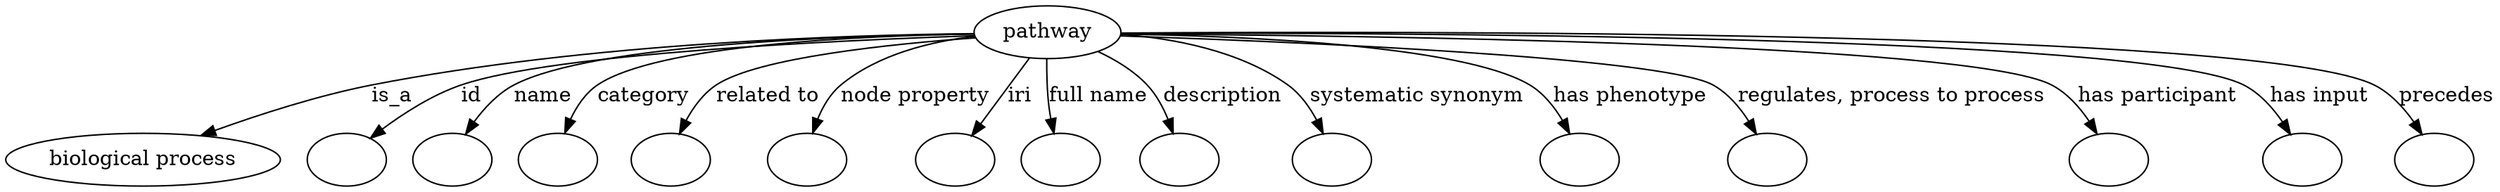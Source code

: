digraph {
	graph [bb="0,0,1408.2,122"];
	node [label="\N"];
	pathway	 [height=0.5,
		label=pathway,
		pos="619.2,104",
		width=1.1129];
	"biological process"	 [height=0.5,
		pos="74.205,18",
		width=2.0612];
	pathway -> "biological process"	 [label=is_a,
		lp="241.48,61",
		pos="e,113.5,33.287 578.97,103.18 507.81,101.08 355.42,93.713 229.65,68 193.19,60.544 153.24,47.585 122.97,36.728"];
	id	 [color=black,
		height=0.5,
		label="",
		pos="193.2,18",
		width=0.75];
	pathway -> id	 [color=black,
		label=id,
		lp="294.65,61",
		pos="e,212.31,30.814 579.23,101.53 503.47,96.535 341.79,84.318 288.32,68 264.35,60.687 239.35,47.285 221,36.196",
		style=solid];
	name	 [color=black,
		height=0.5,
		label="",
		pos="265.2,18",
		width=0.75];
	pathway -> name	 [color=black,
		label=name,
		lp="339.36,61",
		pos="e,278.94,33.89 579.12,101.97 509.36,97.969 368.76,87.69 323.89,68 309.82,61.829 296.58,51.144 286.24,41.232",
		style=solid];
	category	 [color=black,
		height=0.5,
		label="",
		pos="337.2,18",
		width=0.75];
	pathway -> category	 [color=black,
		label=category,
		lp="396.3,61",
		pos="e,344.91,35.674 579.1,102.01 518.19,98.347 405.86,88.921 372.01,68 362.93,62.387 355.6,53.427 350.05,44.632",
		style=solid];
	"related to"	 [color=black,
		height=0.5,
		label="",
		pos="409.2,18",
		width=0.75];
	pathway -> "related to"	 [color=black,
		label="related to",
		lp="462.44,61",
		pos="e,414.33,35.897 579.74,100.24 532.83,95.106 458.08,84.587 435.73,68 428.05,62.299 422.37,53.702 418.29,45.237",
		style=solid];
	"node property"	 [color=black,
		height=0.5,
		label="",
		pos="482.2,18",
		width=0.75];
	pathway -> "node property"	 [color=black,
		label="node property",
		lp="540.28,61",
		pos="e,484.9,35.934 582.44,96.52 552.37,89.745 512.95,79.143 501.06,68 494.71,62.047 490.48,53.739 487.67,45.603",
		style=solid];
	iri	 [color=black,
		height=0.5,
		label="",
		pos="554.2,18",
		width=0.75];
	pathway -> iri	 [color=black,
		label=iri,
		lp="597.43,61",
		pos="e,566.46,34.214 606.05,86.597 596.47,73.915 583.35,56.564 572.71,42.486",
		style=solid];
	"full name"	 [color=black,
		height=0.5,
		label="",
		pos="626.2,18",
		width=0.75];
	pathway -> "full name"	 [color=black,
		label="full name",
		lp="646.83,61",
		pos="e,622.53,35.871 618.79,85.911 618.74,76.395 618.96,64.545 619.95,54 620.19,51.403 620.52,48.711 620.89,46.021",
		style=solid];
	description	 [color=black,
		height=0.5,
		label="",
		pos="698.2,18",
		width=0.75];
	pathway -> description	 [color=black,
		label=description,
		lp="714.31,61",
		pos="e,692.07,35.54 645.51,90.288 655.08,84.373 665.45,76.785 673.2,68 679.14,61.276 684.05,52.89 687.9,44.918",
		style=solid];
	"systematic synonym"	 [color=black,
		height=0.5,
		label="",
		pos="780.2,18",
		width=0.75];
	pathway -> "systematic synonym"	 [color=black,
		label="systematic synonym",
		lp="820.17,61",
		pos="e,773.26,35.652 658.63,100.68 686.29,96.645 722.87,87.728 749.2,68 757.25,61.974 763.69,53.192 768.57,44.664",
		style=solid];
	"has phenotype"	 [color=black,
		height=0.5,
		label="",
		pos="917.2,18",
		width=0.75];
	pathway -> "has phenotype"	 [color=black,
		label="has phenotype",
		lp="936.44,61",
		pos="e,909.11,35.715 659.31,102.32 723.22,99.019 844.67,89.985 881.2,68 890.55,62.375 898.17,53.295 903.94,44.406",
		style=solid];
	"regulates, process to process"	 [color=black,
		height=0.5,
		label="",
		pos="1020.2,18",
		width=0.75];
	pathway -> "regulates, process to process"	 [color=black,
		label="regulates, process to process",
		lp="1076.9,61",
		pos="e,1011.1,35.408 659.17,101.76 747.25,96.584 952.5,83.054 980.2,68 990.42,62.45 998.96,53.09 1005.5,43.96",
		style=solid];
	"has participant"	 [color=black,
		height=0.5,
		label="",
		pos="1202.2,18",
		width=0.75];
	pathway -> "has participant"	 [color=black,
		label="has participant",
		lp="1220.2,61",
		pos="e,1192.9,35.073 659.37,103.14 777.11,100.35 1115.9,90.456 1160.2,68 1171,62.504 1180.2,52.845 1187.1,43.473",
		style=solid];
	"has input"	 [color=black,
		height=0.5,
		label="",
		pos="1307.2,18",
		width=0.75];
	pathway -> "has input"	 [color=black,
		label="has input",
		lp="1309.7,61",
		pos="e,1297.9,35.12 659.45,103.6 792.26,102.05 1211.2,95.015 1265.2,68 1276.1,62.563 1285.2,52.913 1292.1,43.532",
		style=solid];
	precedes	 [color=black,
		height=0.5,
		label="",
		pos="1381.2,18",
		width=0.75];
	pathway -> precedes	 [color=black,
		label=precedes,
		lp="1381.7,61",
		pos="e,1371.9,35.145 659.52,103.85 802.25,103.08 1278.3,98.241 1339.2,68 1350.1,62.594 1359.2,52.949 1366.2,43.563",
		style=solid];
}
